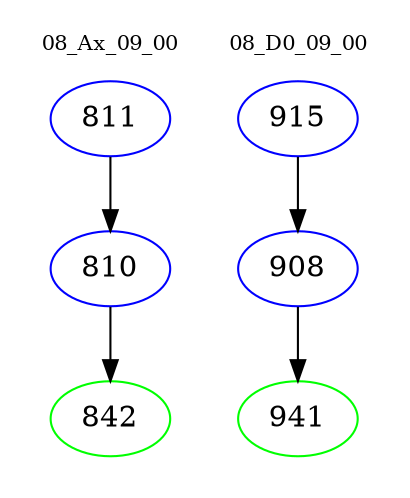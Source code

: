 digraph{
subgraph cluster_0 {
color = white
label = "08_Ax_09_00";
fontsize=10;
T0_811 [label="811", color="blue"]
T0_811 -> T0_810 [color="black"]
T0_810 [label="810", color="blue"]
T0_810 -> T0_842 [color="black"]
T0_842 [label="842", color="green"]
}
subgraph cluster_1 {
color = white
label = "08_D0_09_00";
fontsize=10;
T1_915 [label="915", color="blue"]
T1_915 -> T1_908 [color="black"]
T1_908 [label="908", color="blue"]
T1_908 -> T1_941 [color="black"]
T1_941 [label="941", color="green"]
}
}
